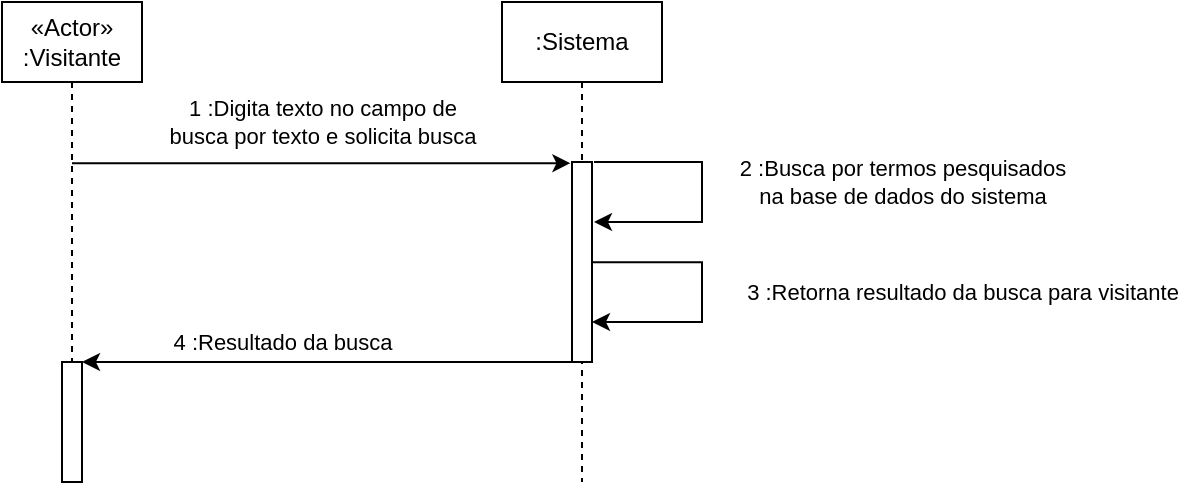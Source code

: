<mxfile version="19.0.0" type="github">
  <diagram id="RNuVjv1UGwWneKCWqOlv" name="Page-1">
    <mxGraphModel dx="723" dy="377" grid="1" gridSize="10" guides="1" tooltips="1" connect="1" arrows="1" fold="1" page="1" pageScale="1" pageWidth="1169" pageHeight="827" math="0" shadow="0">
      <root>
        <mxCell id="0" />
        <mxCell id="1" parent="0" />
        <mxCell id="UGDIUITLbsPT5YqN8vNJ-3" value="&lt;div&gt;1 :Digita texto no campo de&lt;/div&gt;&lt;div&gt;busca por texto e solicita busca&lt;/div&gt;" style="edgeStyle=orthogonalEdgeStyle;rounded=0;orthogonalLoop=1;jettySize=auto;html=1;entryX=-0.08;entryY=0.006;entryDx=0;entryDy=0;entryPerimeter=0;" edge="1" parent="1" source="UGDIUITLbsPT5YqN8vNJ-1" target="UGDIUITLbsPT5YqN8vNJ-7">
          <mxGeometry x="0.004" y="21" relative="1" as="geometry">
            <Array as="points">
              <mxPoint x="330" y="150" />
            </Array>
            <mxPoint as="offset" />
          </mxGeometry>
        </mxCell>
        <mxCell id="UGDIUITLbsPT5YqN8vNJ-1" value="&lt;div&gt;«Actor»&lt;/div&gt;&lt;div&gt;:Visitante&lt;/div&gt;" style="shape=umlLifeline;perimeter=lifelinePerimeter;whiteSpace=wrap;html=1;container=1;collapsible=0;recursiveResize=0;outlineConnect=0;" vertex="1" parent="1">
          <mxGeometry x="200" y="70" width="70" height="240" as="geometry" />
        </mxCell>
        <mxCell id="UGDIUITLbsPT5YqN8vNJ-12" value="" style="html=1;points=[];perimeter=orthogonalPerimeter;" vertex="1" parent="UGDIUITLbsPT5YqN8vNJ-1">
          <mxGeometry x="30" y="180" width="10" height="60" as="geometry" />
        </mxCell>
        <mxCell id="UGDIUITLbsPT5YqN8vNJ-6" value="4 :Resultado da busca" style="edgeStyle=orthogonalEdgeStyle;rounded=0;orthogonalLoop=1;jettySize=auto;html=1;" edge="1" parent="1" source="UGDIUITLbsPT5YqN8vNJ-2">
          <mxGeometry x="0.198" y="-10" relative="1" as="geometry">
            <mxPoint x="240" y="250" as="targetPoint" />
            <Array as="points">
              <mxPoint x="270" y="250" />
              <mxPoint x="270" y="250" />
            </Array>
            <mxPoint as="offset" />
          </mxGeometry>
        </mxCell>
        <mxCell id="UGDIUITLbsPT5YqN8vNJ-2" value=":Sistema" style="shape=umlLifeline;perimeter=lifelinePerimeter;whiteSpace=wrap;html=1;container=1;collapsible=0;recursiveResize=0;outlineConnect=0;" vertex="1" parent="1">
          <mxGeometry x="450" y="70" width="80" height="240" as="geometry" />
        </mxCell>
        <mxCell id="UGDIUITLbsPT5YqN8vNJ-7" value="" style="html=1;points=[];perimeter=orthogonalPerimeter;" vertex="1" parent="UGDIUITLbsPT5YqN8vNJ-2">
          <mxGeometry x="35" y="80" width="10" height="100" as="geometry" />
        </mxCell>
        <mxCell id="UGDIUITLbsPT5YqN8vNJ-5" value="3 :Retorna resultado da busca para visitante" style="edgeStyle=orthogonalEdgeStyle;rounded=0;orthogonalLoop=1;jettySize=auto;html=1;exitX=0.998;exitY=0.501;exitDx=0;exitDy=0;exitPerimeter=0;" edge="1" parent="UGDIUITLbsPT5YqN8vNJ-2" source="UGDIUITLbsPT5YqN8vNJ-7">
          <mxGeometry y="130" relative="1" as="geometry">
            <mxPoint x="50" y="130" as="sourcePoint" />
            <mxPoint x="45" y="160" as="targetPoint" />
            <Array as="points">
              <mxPoint x="100" y="130" />
              <mxPoint x="100" y="160" />
            </Array>
            <mxPoint as="offset" />
          </mxGeometry>
        </mxCell>
        <mxCell id="UGDIUITLbsPT5YqN8vNJ-4" value="&lt;div&gt;2 :Busca por termos pesquisados&lt;/div&gt;&lt;div&gt;na base de dados do sistema&lt;/div&gt;" style="edgeStyle=orthogonalEdgeStyle;rounded=0;orthogonalLoop=1;jettySize=auto;html=1;" edge="1" parent="1">
          <mxGeometry x="-0.072" y="100" relative="1" as="geometry">
            <mxPoint x="496" y="150" as="sourcePoint" />
            <mxPoint x="496" y="180" as="targetPoint" />
            <Array as="points">
              <mxPoint x="496" y="150" />
              <mxPoint x="550" y="150" />
              <mxPoint x="550" y="180" />
            </Array>
            <mxPoint as="offset" />
          </mxGeometry>
        </mxCell>
      </root>
    </mxGraphModel>
  </diagram>
</mxfile>
